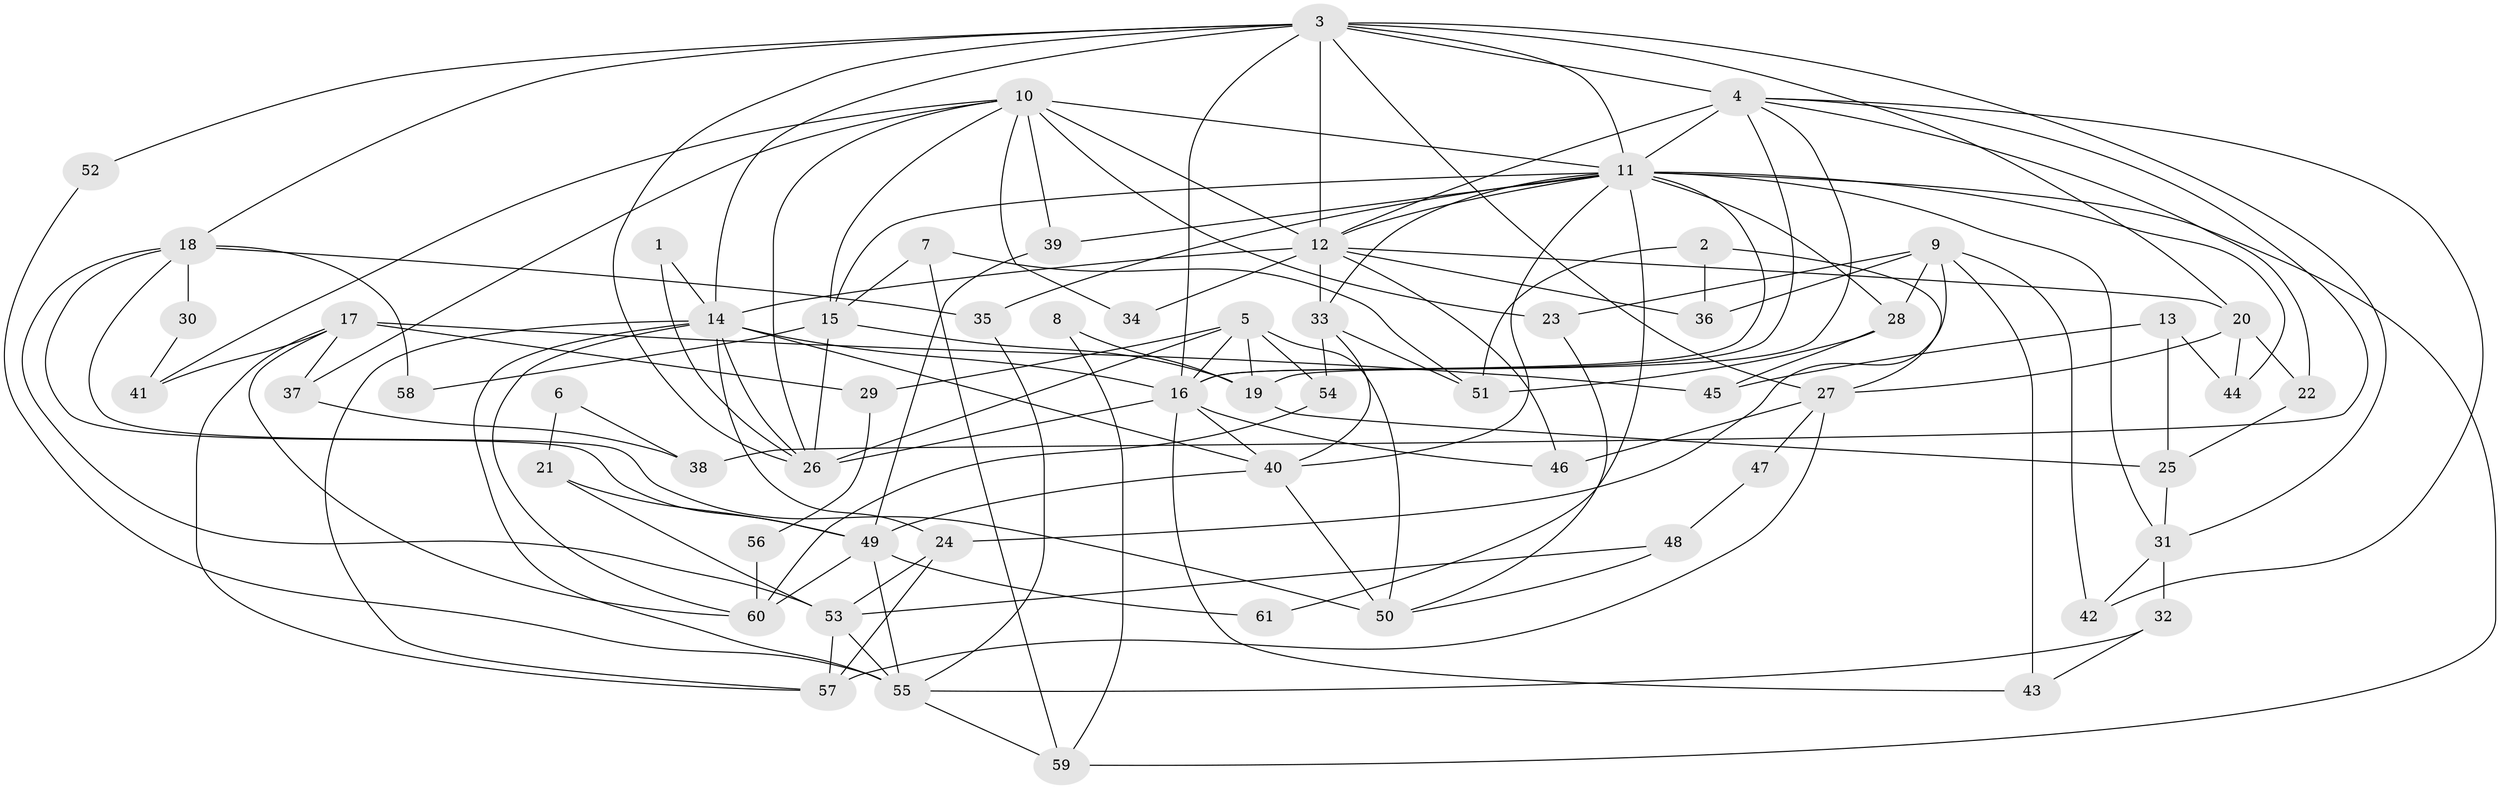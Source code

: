 // original degree distribution, {2: 0.17, 3: 0.32, 4: 0.15, 6: 0.14, 7: 0.04, 5: 0.16, 10: 0.01, 8: 0.01}
// Generated by graph-tools (version 1.1) at 2025/51/03/04/25 22:51:10]
// undirected, 61 vertices, 140 edges
graph export_dot {
  node [color=gray90,style=filled];
  1;
  2;
  3;
  4;
  5;
  6;
  7;
  8;
  9;
  10;
  11;
  12;
  13;
  14;
  15;
  16;
  17;
  18;
  19;
  20;
  21;
  22;
  23;
  24;
  25;
  26;
  27;
  28;
  29;
  30;
  31;
  32;
  33;
  34;
  35;
  36;
  37;
  38;
  39;
  40;
  41;
  42;
  43;
  44;
  45;
  46;
  47;
  48;
  49;
  50;
  51;
  52;
  53;
  54;
  55;
  56;
  57;
  58;
  59;
  60;
  61;
  1 -- 14 [weight=1.0];
  1 -- 26 [weight=1.0];
  2 -- 27 [weight=1.0];
  2 -- 36 [weight=1.0];
  2 -- 51 [weight=1.0];
  3 -- 4 [weight=2.0];
  3 -- 11 [weight=2.0];
  3 -- 12 [weight=2.0];
  3 -- 14 [weight=1.0];
  3 -- 16 [weight=1.0];
  3 -- 18 [weight=2.0];
  3 -- 20 [weight=1.0];
  3 -- 26 [weight=1.0];
  3 -- 27 [weight=1.0];
  3 -- 31 [weight=1.0];
  3 -- 52 [weight=1.0];
  4 -- 11 [weight=2.0];
  4 -- 12 [weight=1.0];
  4 -- 16 [weight=1.0];
  4 -- 19 [weight=1.0];
  4 -- 22 [weight=1.0];
  4 -- 38 [weight=1.0];
  4 -- 42 [weight=1.0];
  5 -- 16 [weight=1.0];
  5 -- 19 [weight=1.0];
  5 -- 26 [weight=1.0];
  5 -- 29 [weight=1.0];
  5 -- 50 [weight=1.0];
  5 -- 54 [weight=1.0];
  6 -- 21 [weight=1.0];
  6 -- 38 [weight=1.0];
  7 -- 15 [weight=1.0];
  7 -- 51 [weight=1.0];
  7 -- 59 [weight=1.0];
  8 -- 19 [weight=1.0];
  8 -- 59 [weight=1.0];
  9 -- 23 [weight=1.0];
  9 -- 24 [weight=1.0];
  9 -- 28 [weight=1.0];
  9 -- 36 [weight=2.0];
  9 -- 42 [weight=1.0];
  9 -- 43 [weight=1.0];
  10 -- 11 [weight=1.0];
  10 -- 12 [weight=3.0];
  10 -- 15 [weight=1.0];
  10 -- 23 [weight=1.0];
  10 -- 26 [weight=2.0];
  10 -- 34 [weight=1.0];
  10 -- 37 [weight=1.0];
  10 -- 39 [weight=1.0];
  10 -- 41 [weight=1.0];
  11 -- 12 [weight=2.0];
  11 -- 15 [weight=1.0];
  11 -- 16 [weight=2.0];
  11 -- 28 [weight=2.0];
  11 -- 31 [weight=1.0];
  11 -- 33 [weight=1.0];
  11 -- 35 [weight=1.0];
  11 -- 39 [weight=1.0];
  11 -- 40 [weight=1.0];
  11 -- 44 [weight=1.0];
  11 -- 59 [weight=1.0];
  11 -- 61 [weight=1.0];
  12 -- 14 [weight=1.0];
  12 -- 20 [weight=1.0];
  12 -- 33 [weight=1.0];
  12 -- 34 [weight=1.0];
  12 -- 36 [weight=1.0];
  12 -- 46 [weight=1.0];
  13 -- 25 [weight=1.0];
  13 -- 44 [weight=1.0];
  13 -- 45 [weight=1.0];
  14 -- 16 [weight=1.0];
  14 -- 24 [weight=1.0];
  14 -- 26 [weight=1.0];
  14 -- 40 [weight=1.0];
  14 -- 55 [weight=1.0];
  14 -- 57 [weight=1.0];
  14 -- 60 [weight=1.0];
  15 -- 19 [weight=1.0];
  15 -- 26 [weight=1.0];
  15 -- 58 [weight=1.0];
  16 -- 26 [weight=1.0];
  16 -- 40 [weight=1.0];
  16 -- 43 [weight=1.0];
  16 -- 46 [weight=1.0];
  17 -- 29 [weight=1.0];
  17 -- 37 [weight=1.0];
  17 -- 41 [weight=1.0];
  17 -- 45 [weight=1.0];
  17 -- 57 [weight=1.0];
  17 -- 60 [weight=1.0];
  18 -- 30 [weight=2.0];
  18 -- 35 [weight=1.0];
  18 -- 49 [weight=1.0];
  18 -- 50 [weight=1.0];
  18 -- 53 [weight=1.0];
  18 -- 58 [weight=1.0];
  19 -- 25 [weight=1.0];
  20 -- 22 [weight=1.0];
  20 -- 27 [weight=1.0];
  20 -- 44 [weight=1.0];
  21 -- 49 [weight=1.0];
  21 -- 53 [weight=1.0];
  22 -- 25 [weight=1.0];
  23 -- 50 [weight=1.0];
  24 -- 53 [weight=1.0];
  24 -- 57 [weight=1.0];
  25 -- 31 [weight=1.0];
  27 -- 46 [weight=1.0];
  27 -- 47 [weight=1.0];
  27 -- 57 [weight=1.0];
  28 -- 45 [weight=1.0];
  28 -- 51 [weight=1.0];
  29 -- 56 [weight=1.0];
  30 -- 41 [weight=1.0];
  31 -- 32 [weight=1.0];
  31 -- 42 [weight=1.0];
  32 -- 43 [weight=1.0];
  32 -- 55 [weight=1.0];
  33 -- 40 [weight=1.0];
  33 -- 51 [weight=1.0];
  33 -- 54 [weight=1.0];
  35 -- 55 [weight=1.0];
  37 -- 38 [weight=1.0];
  39 -- 49 [weight=1.0];
  40 -- 49 [weight=1.0];
  40 -- 50 [weight=1.0];
  47 -- 48 [weight=1.0];
  48 -- 50 [weight=1.0];
  48 -- 53 [weight=1.0];
  49 -- 55 [weight=1.0];
  49 -- 60 [weight=1.0];
  49 -- 61 [weight=1.0];
  52 -- 55 [weight=1.0];
  53 -- 55 [weight=1.0];
  53 -- 57 [weight=1.0];
  54 -- 60 [weight=1.0];
  55 -- 59 [weight=1.0];
  56 -- 60 [weight=1.0];
}
